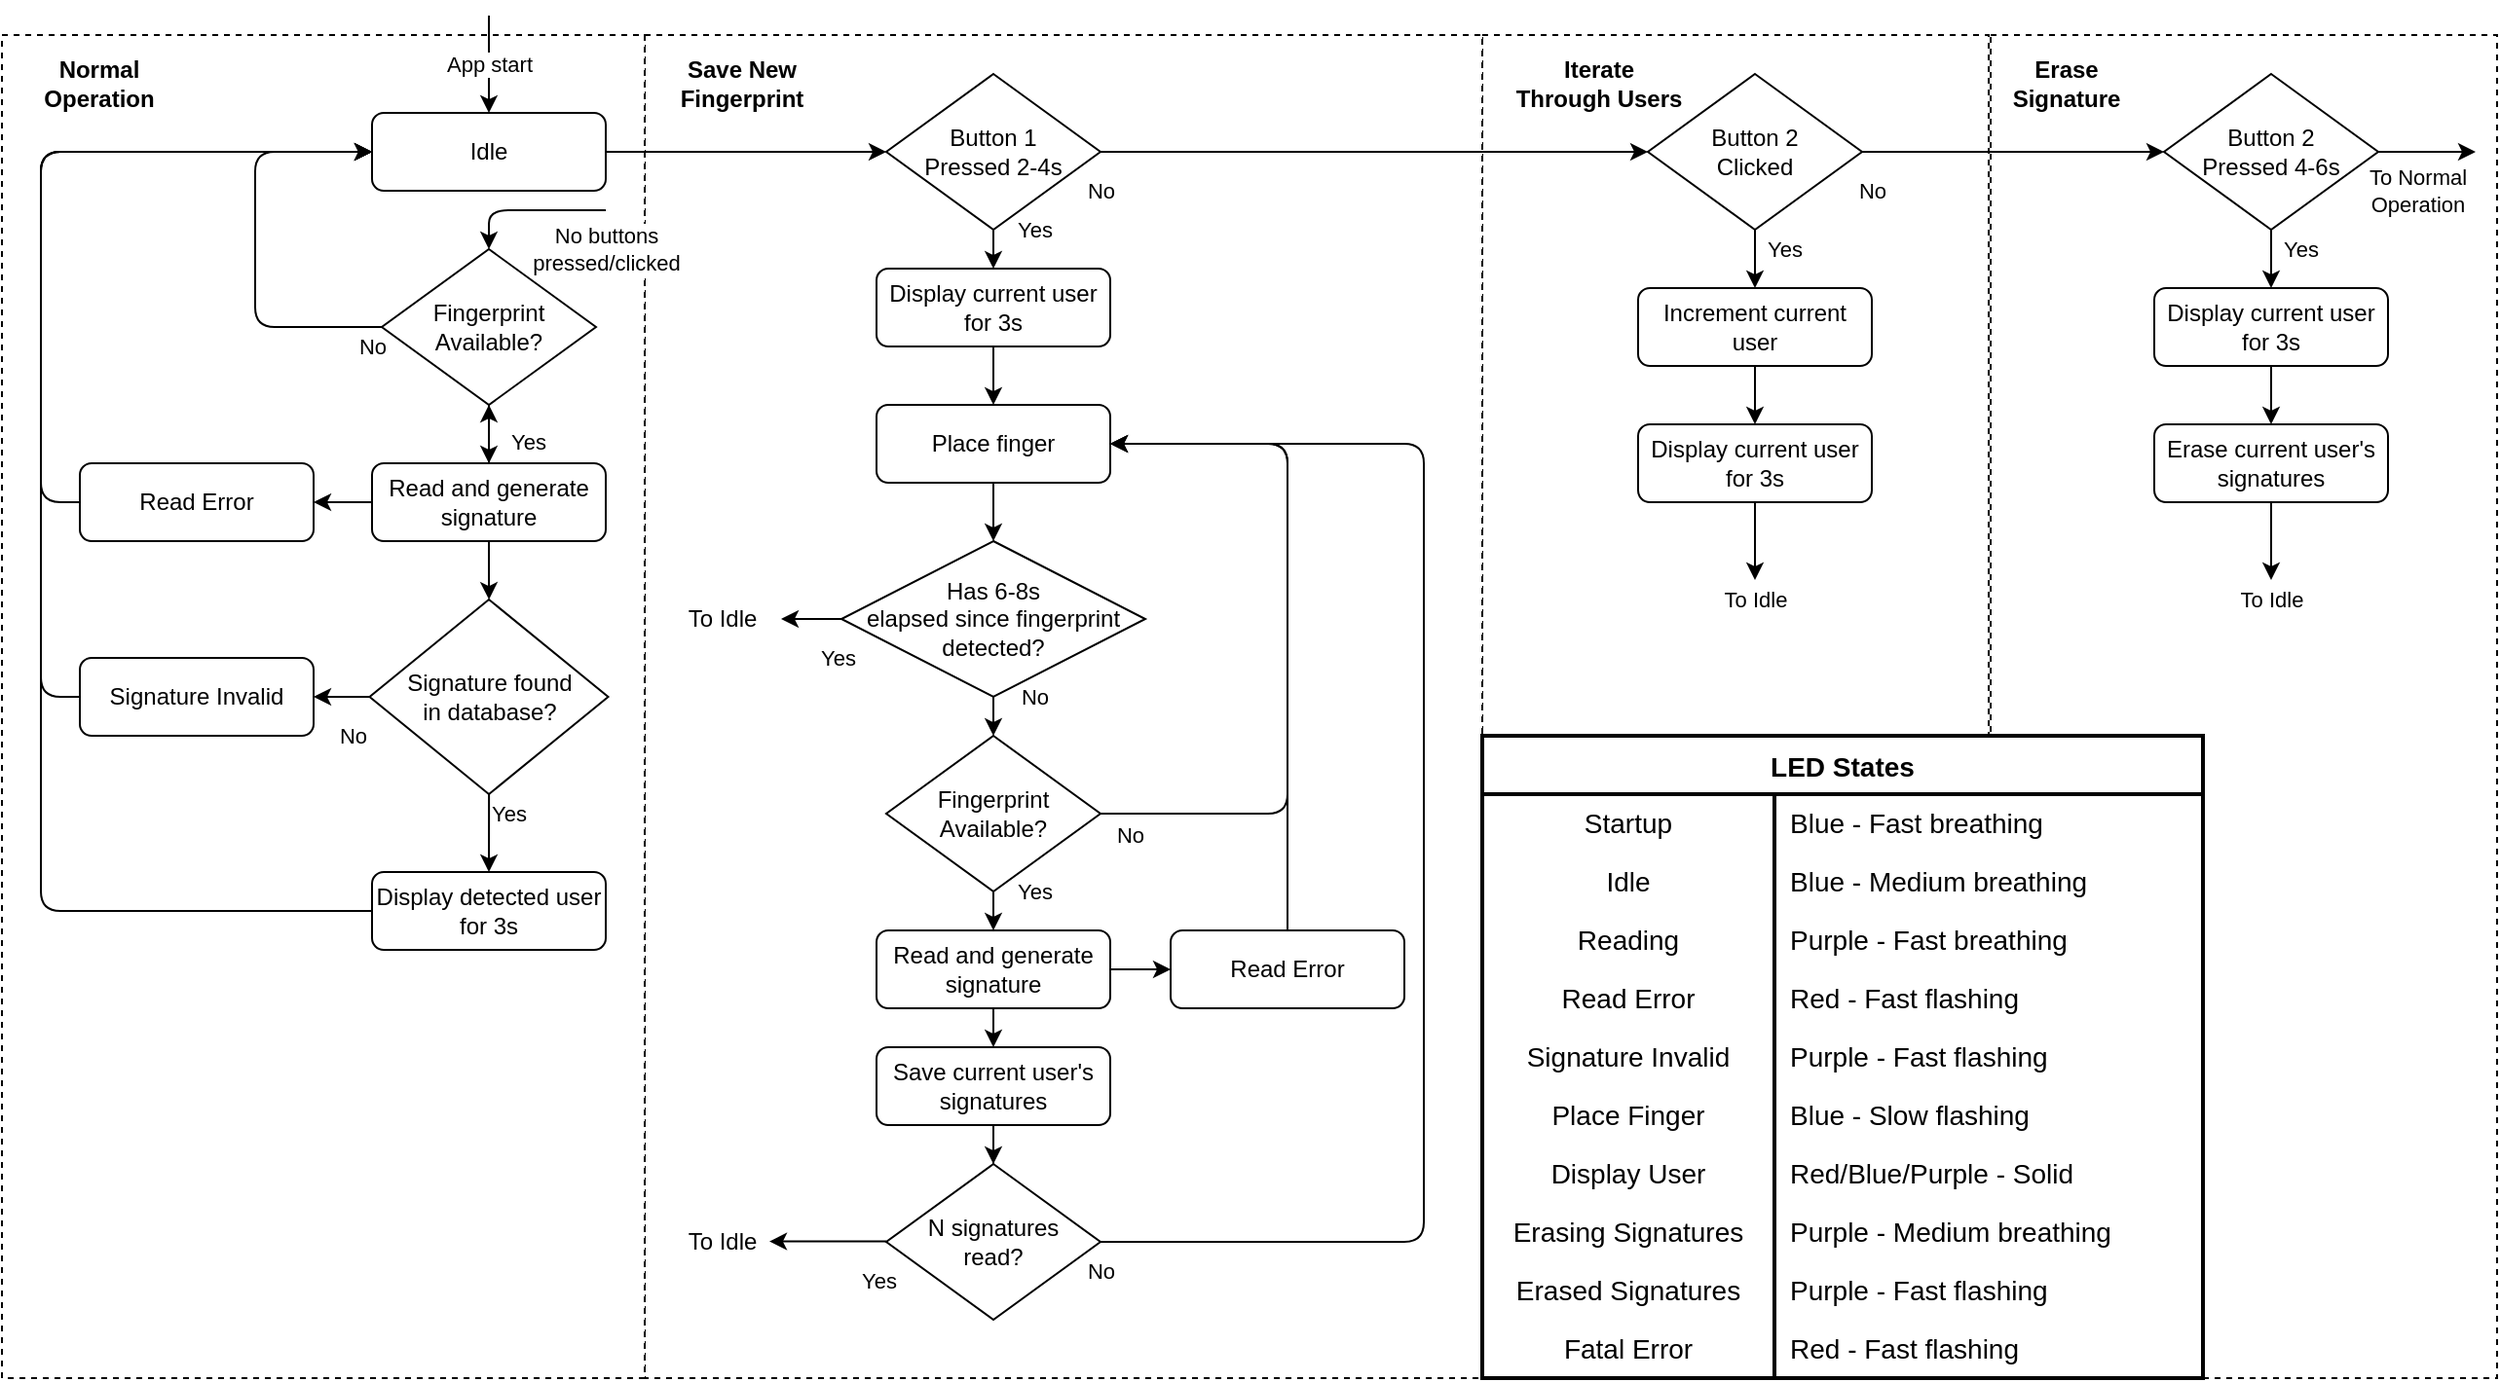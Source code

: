 <mxfile version="17.5.0" type="device"><diagram id="C5RBs43oDa-KdzZeNtuy" name="Page-1"><mxGraphModel dx="1422" dy="794" grid="1" gridSize="10" guides="1" tooltips="1" connect="1" arrows="1" fold="1" page="1" pageScale="1" pageWidth="827" pageHeight="1169" math="0" shadow="0"><root><mxCell id="WIyWlLk6GJQsqaUBKTNV-0"/><mxCell id="WIyWlLk6GJQsqaUBKTNV-1" parent="WIyWlLk6GJQsqaUBKTNV-0"/><mxCell id="jcFdlMOcmcBGsFmz-gvF-73" value="" style="rounded=0;whiteSpace=wrap;html=1;dashed=1;" parent="WIyWlLk6GJQsqaUBKTNV-1" vertex="1"><mxGeometry x="1161" y="100" width="260" height="690" as="geometry"/></mxCell><mxCell id="jcFdlMOcmcBGsFmz-gvF-67" value="" style="rounded=0;whiteSpace=wrap;html=1;dashed=1;" parent="WIyWlLk6GJQsqaUBKTNV-1" vertex="1"><mxGeometry x="900" y="100" width="260" height="690" as="geometry"/></mxCell><mxCell id="jcFdlMOcmcBGsFmz-gvF-59" value="" style="rounded=0;whiteSpace=wrap;html=1;dashed=1;" parent="WIyWlLk6GJQsqaUBKTNV-1" vertex="1"><mxGeometry x="470" y="100" width="430" height="690" as="geometry"/></mxCell><mxCell id="jcFdlMOcmcBGsFmz-gvF-29" value="" style="rounded=0;whiteSpace=wrap;html=1;dashed=1;" parent="WIyWlLk6GJQsqaUBKTNV-1" vertex="1"><mxGeometry x="140" y="100" width="330" height="690" as="geometry"/></mxCell><mxCell id="jcFdlMOcmcBGsFmz-gvF-32" value="" style="edgeStyle=orthogonalEdgeStyle;rounded=1;orthogonalLoop=1;jettySize=auto;html=1;startArrow=none;startFill=0;entryX=0;entryY=0.5;entryDx=0;entryDy=0;" parent="WIyWlLk6GJQsqaUBKTNV-1" source="WIyWlLk6GJQsqaUBKTNV-3" target="jcFdlMOcmcBGsFmz-gvF-9" edge="1"><mxGeometry relative="1" as="geometry"/></mxCell><mxCell id="WIyWlLk6GJQsqaUBKTNV-3" value="Idle" style="rounded=1;whiteSpace=wrap;html=1;fontSize=12;glass=0;strokeWidth=1;shadow=0;" parent="WIyWlLk6GJQsqaUBKTNV-1" vertex="1"><mxGeometry x="330" y="140" width="120" height="40" as="geometry"/></mxCell><mxCell id="jcFdlMOcmcBGsFmz-gvF-17" value="" style="edgeStyle=orthogonalEdgeStyle;rounded=1;orthogonalLoop=1;jettySize=auto;html=1;startArrow=none;startFill=0;" parent="WIyWlLk6GJQsqaUBKTNV-1" source="jcFdlMOcmcBGsFmz-gvF-0" target="jcFdlMOcmcBGsFmz-gvF-1" edge="1"><mxGeometry relative="1" as="geometry"/></mxCell><mxCell id="jcFdlMOcmcBGsFmz-gvF-18" value="" style="edgeStyle=orthogonalEdgeStyle;rounded=1;orthogonalLoop=1;jettySize=auto;html=1;startArrow=none;startFill=0;" parent="WIyWlLk6GJQsqaUBKTNV-1" source="jcFdlMOcmcBGsFmz-gvF-0" target="jcFdlMOcmcBGsFmz-gvF-13" edge="1"><mxGeometry relative="1" as="geometry"/></mxCell><mxCell id="jcFdlMOcmcBGsFmz-gvF-23" value="" style="edgeStyle=orthogonalEdgeStyle;rounded=1;orthogonalLoop=1;jettySize=auto;html=1;startArrow=none;startFill=0;" parent="WIyWlLk6GJQsqaUBKTNV-1" source="jcFdlMOcmcBGsFmz-gvF-0" target="jcFdlMOcmcBGsFmz-gvF-12" edge="1"><mxGeometry relative="1" as="geometry"/></mxCell><mxCell id="jcFdlMOcmcBGsFmz-gvF-0" value="Read and generate signature" style="rounded=1;whiteSpace=wrap;html=1;fontSize=12;glass=0;strokeWidth=1;shadow=0;" parent="WIyWlLk6GJQsqaUBKTNV-1" vertex="1"><mxGeometry x="330" y="320" width="120" height="40" as="geometry"/></mxCell><mxCell id="jcFdlMOcmcBGsFmz-gvF-1" value="Read Error" style="rounded=1;whiteSpace=wrap;html=1;fontSize=12;glass=0;strokeWidth=1;shadow=0;" parent="WIyWlLk6GJQsqaUBKTNV-1" vertex="1"><mxGeometry x="180" y="320" width="120" height="40" as="geometry"/></mxCell><mxCell id="jcFdlMOcmcBGsFmz-gvF-2" value="Display detected user for 3s" style="rounded=1;whiteSpace=wrap;html=1;fontSize=12;glass=0;strokeWidth=1;shadow=0;" parent="WIyWlLk6GJQsqaUBKTNV-1" vertex="1"><mxGeometry x="330" y="530" width="120" height="40" as="geometry"/></mxCell><mxCell id="jcFdlMOcmcBGsFmz-gvF-3" value="Signature Invalid" style="rounded=1;whiteSpace=wrap;html=1;fontSize=12;glass=0;strokeWidth=1;shadow=0;" parent="WIyWlLk6GJQsqaUBKTNV-1" vertex="1"><mxGeometry x="180" y="420" width="120" height="40" as="geometry"/></mxCell><mxCell id="jcFdlMOcmcBGsFmz-gvF-39" value="" style="edgeStyle=orthogonalEdgeStyle;rounded=1;orthogonalLoop=1;jettySize=auto;html=1;startArrow=none;startFill=0;entryX=0.5;entryY=0;entryDx=0;entryDy=0;" parent="WIyWlLk6GJQsqaUBKTNV-1" source="jcFdlMOcmcBGsFmz-gvF-4" target="jcFdlMOcmcBGsFmz-gvF-33" edge="1"><mxGeometry relative="1" as="geometry"/></mxCell><mxCell id="jcFdlMOcmcBGsFmz-gvF-4" value="Display current user for 3s" style="rounded=1;whiteSpace=wrap;html=1;fontSize=12;glass=0;strokeWidth=1;shadow=0;" parent="WIyWlLk6GJQsqaUBKTNV-1" vertex="1"><mxGeometry x="589" y="220" width="120" height="40" as="geometry"/></mxCell><mxCell id="PtK464Qvjm5lLkECDRXY-1" value="" style="edgeStyle=orthogonalEdgeStyle;rounded=0;orthogonalLoop=1;jettySize=auto;html=1;" parent="WIyWlLk6GJQsqaUBKTNV-1" source="jcFdlMOcmcBGsFmz-gvF-5" target="jcFdlMOcmcBGsFmz-gvF-45" edge="1"><mxGeometry relative="1" as="geometry"/></mxCell><mxCell id="jcFdlMOcmcBGsFmz-gvF-5" value="Save current user's signatures" style="rounded=1;whiteSpace=wrap;html=1;fontSize=12;glass=0;strokeWidth=1;shadow=0;" parent="WIyWlLk6GJQsqaUBKTNV-1" vertex="1"><mxGeometry x="589" y="620" width="120" height="40" as="geometry"/></mxCell><mxCell id="jcFdlMOcmcBGsFmz-gvF-8" value="App start" style="endArrow=classic;html=1;rounded=0;entryX=0.5;entryY=0;entryDx=0;entryDy=0;" parent="WIyWlLk6GJQsqaUBKTNV-1" target="WIyWlLk6GJQsqaUBKTNV-3" edge="1"><mxGeometry width="50" height="50" relative="1" as="geometry"><mxPoint x="390" y="90" as="sourcePoint"/><mxPoint x="560" y="290" as="targetPoint"/></mxGeometry></mxCell><mxCell id="jcFdlMOcmcBGsFmz-gvF-38" value="Yes" style="edgeStyle=orthogonalEdgeStyle;rounded=1;orthogonalLoop=1;jettySize=auto;html=1;startArrow=none;startFill=0;" parent="WIyWlLk6GJQsqaUBKTNV-1" source="jcFdlMOcmcBGsFmz-gvF-9" target="jcFdlMOcmcBGsFmz-gvF-4" edge="1"><mxGeometry x="0.333" y="21" relative="1" as="geometry"><mxPoint as="offset"/></mxGeometry></mxCell><mxCell id="jcFdlMOcmcBGsFmz-gvF-9" value="Button 1 &lt;br&gt;Pressed 2-4s" style="rhombus;whiteSpace=wrap;html=1;" parent="WIyWlLk6GJQsqaUBKTNV-1" vertex="1"><mxGeometry x="594" y="120" width="110" height="80" as="geometry"/></mxCell><mxCell id="jcFdlMOcmcBGsFmz-gvF-64" value="Yes" style="edgeStyle=orthogonalEdgeStyle;rounded=1;orthogonalLoop=1;jettySize=auto;html=1;startArrow=none;startFill=0;" parent="WIyWlLk6GJQsqaUBKTNV-1" source="jcFdlMOcmcBGsFmz-gvF-10" target="jcFdlMOcmcBGsFmz-gvF-63" edge="1"><mxGeometry x="0.2" y="15" relative="1" as="geometry"><mxPoint as="offset"/></mxGeometry></mxCell><mxCell id="jcFdlMOcmcBGsFmz-gvF-74" value="No" style="edgeStyle=orthogonalEdgeStyle;rounded=1;orthogonalLoop=1;jettySize=auto;html=1;startArrow=none;startFill=0;entryX=0;entryY=0.5;entryDx=0;entryDy=0;" parent="WIyWlLk6GJQsqaUBKTNV-1" source="jcFdlMOcmcBGsFmz-gvF-10" target="jcFdlMOcmcBGsFmz-gvF-11" edge="1"><mxGeometry x="-0.935" y="-20" relative="1" as="geometry"><mxPoint as="offset"/></mxGeometry></mxCell><mxCell id="jcFdlMOcmcBGsFmz-gvF-10" value="Button 2&lt;br&gt;Clicked" style="rhombus;whiteSpace=wrap;html=1;" parent="WIyWlLk6GJQsqaUBKTNV-1" vertex="1"><mxGeometry x="985" y="120" width="110" height="80" as="geometry"/></mxCell><mxCell id="jcFdlMOcmcBGsFmz-gvF-75" value="Yes" style="edgeStyle=orthogonalEdgeStyle;rounded=1;orthogonalLoop=1;jettySize=auto;html=1;startArrow=none;startFill=0;" parent="WIyWlLk6GJQsqaUBKTNV-1" source="jcFdlMOcmcBGsFmz-gvF-11" target="jcFdlMOcmcBGsFmz-gvF-69" edge="1"><mxGeometry x="0.2" y="15" relative="1" as="geometry"><mxPoint as="offset"/></mxGeometry></mxCell><mxCell id="jcFdlMOcmcBGsFmz-gvF-11" value="Button 2&lt;br&gt;Pressed 4-6s" style="rhombus;whiteSpace=wrap;html=1;" parent="WIyWlLk6GJQsqaUBKTNV-1" vertex="1"><mxGeometry x="1250" y="120" width="110" height="80" as="geometry"/></mxCell><mxCell id="jcFdlMOcmcBGsFmz-gvF-15" value="Yes" style="edgeStyle=orthogonalEdgeStyle;rounded=0;orthogonalLoop=1;jettySize=auto;html=1;" parent="WIyWlLk6GJQsqaUBKTNV-1" source="jcFdlMOcmcBGsFmz-gvF-12" edge="1"><mxGeometry x="0.2" y="20" relative="1" as="geometry"><mxPoint x="390" y="320" as="targetPoint"/><mxPoint as="offset"/></mxGeometry></mxCell><mxCell id="jcFdlMOcmcBGsFmz-gvF-12" value="Fingerprint&lt;br&gt;Available?" style="rhombus;whiteSpace=wrap;html=1;" parent="WIyWlLk6GJQsqaUBKTNV-1" vertex="1"><mxGeometry x="335" y="210" width="110" height="80" as="geometry"/></mxCell><mxCell id="jcFdlMOcmcBGsFmz-gvF-19" value="No" style="edgeStyle=orthogonalEdgeStyle;rounded=1;orthogonalLoop=1;jettySize=auto;html=1;startArrow=none;startFill=0;" parent="WIyWlLk6GJQsqaUBKTNV-1" source="jcFdlMOcmcBGsFmz-gvF-13" target="jcFdlMOcmcBGsFmz-gvF-3" edge="1"><mxGeometry x="0.218" y="20" relative="1" as="geometry"><mxPoint as="offset"/></mxGeometry></mxCell><mxCell id="jcFdlMOcmcBGsFmz-gvF-20" value="Yes" style="edgeStyle=orthogonalEdgeStyle;rounded=1;orthogonalLoop=1;jettySize=auto;html=1;startArrow=none;startFill=0;" parent="WIyWlLk6GJQsqaUBKTNV-1" source="jcFdlMOcmcBGsFmz-gvF-13" target="jcFdlMOcmcBGsFmz-gvF-2" edge="1"><mxGeometry x="-0.499" y="10" relative="1" as="geometry"><mxPoint as="offset"/></mxGeometry></mxCell><mxCell id="jcFdlMOcmcBGsFmz-gvF-13" value="Signature found &lt;br&gt;in database?" style="rhombus;whiteSpace=wrap;html=1;" parent="WIyWlLk6GJQsqaUBKTNV-1" vertex="1"><mxGeometry x="328.75" y="390" width="122.5" height="100" as="geometry"/></mxCell><mxCell id="jcFdlMOcmcBGsFmz-gvF-16" value="No" style="endArrow=classic;startArrow=none;html=1;rounded=1;exitX=0;exitY=0.5;exitDx=0;exitDy=0;entryX=0;entryY=0.5;entryDx=0;entryDy=0;startFill=0;" parent="WIyWlLk6GJQsqaUBKTNV-1" source="jcFdlMOcmcBGsFmz-gvF-12" target="WIyWlLk6GJQsqaUBKTNV-3" edge="1"><mxGeometry x="-0.954" y="10" width="50" height="50" relative="1" as="geometry"><mxPoint x="240" y="230" as="sourcePoint"/><mxPoint x="290" y="180" as="targetPoint"/><Array as="points"><mxPoint x="270" y="250"/><mxPoint x="270" y="160"/></Array><mxPoint as="offset"/></mxGeometry></mxCell><mxCell id="jcFdlMOcmcBGsFmz-gvF-21" value="" style="endArrow=classic;html=1;rounded=1;exitX=0;exitY=0.5;exitDx=0;exitDy=0;entryX=0;entryY=0.5;entryDx=0;entryDy=0;" parent="WIyWlLk6GJQsqaUBKTNV-1" source="jcFdlMOcmcBGsFmz-gvF-3" target="WIyWlLk6GJQsqaUBKTNV-3" edge="1"><mxGeometry width="50" height="50" relative="1" as="geometry"><mxPoint x="410" y="420" as="sourcePoint"/><mxPoint x="460" y="370" as="targetPoint"/><Array as="points"><mxPoint x="160" y="440"/><mxPoint x="160" y="160"/></Array></mxGeometry></mxCell><mxCell id="jcFdlMOcmcBGsFmz-gvF-22" value="" style="endArrow=classic;html=1;rounded=1;exitX=0;exitY=0.5;exitDx=0;exitDy=0;" parent="WIyWlLk6GJQsqaUBKTNV-1" source="jcFdlMOcmcBGsFmz-gvF-1" edge="1"><mxGeometry width="50" height="50" relative="1" as="geometry"><mxPoint x="410" y="420" as="sourcePoint"/><mxPoint x="330" y="160" as="targetPoint"/><Array as="points"><mxPoint x="160" y="340"/><mxPoint x="160" y="160"/></Array></mxGeometry></mxCell><mxCell id="jcFdlMOcmcBGsFmz-gvF-24" value="" style="endArrow=classic;html=1;rounded=1;exitX=0;exitY=0.5;exitDx=0;exitDy=0;entryX=0;entryY=0.5;entryDx=0;entryDy=0;" parent="WIyWlLk6GJQsqaUBKTNV-1" source="jcFdlMOcmcBGsFmz-gvF-2" target="WIyWlLk6GJQsqaUBKTNV-3" edge="1"><mxGeometry width="50" height="50" relative="1" as="geometry"><mxPoint x="360" y="360" as="sourcePoint"/><mxPoint x="300" y="190" as="targetPoint"/><Array as="points"><mxPoint x="160" y="550"/><mxPoint x="160" y="160"/></Array></mxGeometry></mxCell><mxCell id="jcFdlMOcmcBGsFmz-gvF-30" value="&lt;b&gt;Normal &lt;br&gt;Operation&lt;/b&gt;" style="text;html=1;strokeColor=none;fillColor=none;align=center;verticalAlign=middle;whiteSpace=wrap;rounded=0;dashed=1;" parent="WIyWlLk6GJQsqaUBKTNV-1" vertex="1"><mxGeometry x="140" y="110" width="100" height="30" as="geometry"/></mxCell><mxCell id="jcFdlMOcmcBGsFmz-gvF-31" value="&lt;b&gt;Save New Fingerprint&lt;/b&gt;" style="text;html=1;strokeColor=none;fillColor=none;align=center;verticalAlign=middle;whiteSpace=wrap;rounded=0;dashed=1;" parent="WIyWlLk6GJQsqaUBKTNV-1" vertex="1"><mxGeometry x="470" y="110" width="100" height="30" as="geometry"/></mxCell><mxCell id="jcFdlMOcmcBGsFmz-gvF-40" value="" style="edgeStyle=orthogonalEdgeStyle;rounded=1;orthogonalLoop=1;jettySize=auto;html=1;startArrow=none;startFill=0;" parent="WIyWlLk6GJQsqaUBKTNV-1" source="jcFdlMOcmcBGsFmz-gvF-33" target="jcFdlMOcmcBGsFmz-gvF-37" edge="1"><mxGeometry relative="1" as="geometry"/></mxCell><mxCell id="jcFdlMOcmcBGsFmz-gvF-33" value="Place finger" style="rounded=1;whiteSpace=wrap;html=1;fontSize=12;glass=0;strokeWidth=1;shadow=0;" parent="WIyWlLk6GJQsqaUBKTNV-1" vertex="1"><mxGeometry x="589" y="290" width="120" height="40" as="geometry"/></mxCell><mxCell id="jcFdlMOcmcBGsFmz-gvF-42" value="Yes" style="edgeStyle=orthogonalEdgeStyle;rounded=1;orthogonalLoop=1;jettySize=auto;html=1;startArrow=none;startFill=0;" parent="WIyWlLk6GJQsqaUBKTNV-1" source="jcFdlMOcmcBGsFmz-gvF-34" target="jcFdlMOcmcBGsFmz-gvF-35" edge="1"><mxGeometry x="0.334" y="21" relative="1" as="geometry"><mxPoint as="offset"/></mxGeometry></mxCell><mxCell id="jcFdlMOcmcBGsFmz-gvF-34" value="Fingerprint&lt;br&gt;Available?" style="rhombus;whiteSpace=wrap;html=1;" parent="WIyWlLk6GJQsqaUBKTNV-1" vertex="1"><mxGeometry x="594" y="460" width="110" height="80" as="geometry"/></mxCell><mxCell id="jcFdlMOcmcBGsFmz-gvF-48" value="" style="edgeStyle=orthogonalEdgeStyle;rounded=1;orthogonalLoop=1;jettySize=auto;html=1;startArrow=none;startFill=0;" parent="WIyWlLk6GJQsqaUBKTNV-1" source="jcFdlMOcmcBGsFmz-gvF-35" target="jcFdlMOcmcBGsFmz-gvF-36" edge="1"><mxGeometry relative="1" as="geometry"/></mxCell><mxCell id="PtK464Qvjm5lLkECDRXY-0" value="" style="edgeStyle=orthogonalEdgeStyle;rounded=0;orthogonalLoop=1;jettySize=auto;html=1;" parent="WIyWlLk6GJQsqaUBKTNV-1" source="jcFdlMOcmcBGsFmz-gvF-35" edge="1"><mxGeometry relative="1" as="geometry"><mxPoint x="649" y="620" as="targetPoint"/></mxGeometry></mxCell><mxCell id="jcFdlMOcmcBGsFmz-gvF-35" value="Read and generate signature" style="rounded=1;whiteSpace=wrap;html=1;fontSize=12;glass=0;strokeWidth=1;shadow=0;" parent="WIyWlLk6GJQsqaUBKTNV-1" vertex="1"><mxGeometry x="589" y="560" width="120" height="40" as="geometry"/></mxCell><mxCell id="jcFdlMOcmcBGsFmz-gvF-36" value="Read Error" style="rounded=1;whiteSpace=wrap;html=1;fontSize=12;glass=0;strokeWidth=1;shadow=0;" parent="WIyWlLk6GJQsqaUBKTNV-1" vertex="1"><mxGeometry x="740" y="560" width="120" height="40" as="geometry"/></mxCell><mxCell id="jcFdlMOcmcBGsFmz-gvF-41" value="No" style="edgeStyle=orthogonalEdgeStyle;rounded=1;orthogonalLoop=1;jettySize=auto;html=1;startArrow=none;startFill=0;" parent="WIyWlLk6GJQsqaUBKTNV-1" source="jcFdlMOcmcBGsFmz-gvF-37" target="jcFdlMOcmcBGsFmz-gvF-34" edge="1"><mxGeometry x="0.333" y="21" relative="1" as="geometry"><mxPoint as="offset"/></mxGeometry></mxCell><mxCell id="jcFdlMOcmcBGsFmz-gvF-37" value="Has 6-8s&lt;br&gt;elapsed since fingerprint detected?" style="rhombus;whiteSpace=wrap;html=1;" parent="WIyWlLk6GJQsqaUBKTNV-1" vertex="1"><mxGeometry x="571" y="360" width="156" height="80" as="geometry"/></mxCell><mxCell id="jcFdlMOcmcBGsFmz-gvF-45" value="N signatures&lt;br&gt;read?" style="rhombus;whiteSpace=wrap;html=1;" parent="WIyWlLk6GJQsqaUBKTNV-1" vertex="1"><mxGeometry x="594" y="680" width="110" height="80" as="geometry"/></mxCell><mxCell id="jcFdlMOcmcBGsFmz-gvF-49" value="Yes" style="endArrow=classic;html=1;rounded=1;exitX=0;exitY=0.5;exitDx=0;exitDy=0;" parent="WIyWlLk6GJQsqaUBKTNV-1" source="jcFdlMOcmcBGsFmz-gvF-37" edge="1"><mxGeometry x="-0.852" y="20" width="50" height="50" relative="1" as="geometry"><mxPoint x="530" y="390" as="sourcePoint"/><mxPoint x="540" y="400" as="targetPoint"/><mxPoint as="offset"/></mxGeometry></mxCell><mxCell id="jcFdlMOcmcBGsFmz-gvF-50" value="To Idle" style="text;html=1;strokeColor=none;fillColor=none;align=center;verticalAlign=middle;whiteSpace=wrap;rounded=0;dashed=1;" parent="WIyWlLk6GJQsqaUBKTNV-1" vertex="1"><mxGeometry x="480" y="385" width="60" height="30" as="geometry"/></mxCell><mxCell id="jcFdlMOcmcBGsFmz-gvF-51" value="" style="endArrow=classic;html=1;rounded=1;exitX=1;exitY=0.5;exitDx=0;exitDy=0;entryX=1;entryY=0.5;entryDx=0;entryDy=0;" parent="WIyWlLk6GJQsqaUBKTNV-1" source="jcFdlMOcmcBGsFmz-gvF-34" target="jcFdlMOcmcBGsFmz-gvF-33" edge="1"><mxGeometry width="50" height="50" relative="1" as="geometry"><mxPoint x="630" y="540" as="sourcePoint"/><mxPoint x="680" y="490" as="targetPoint"/><Array as="points"><mxPoint x="800" y="500"/><mxPoint x="800" y="310"/></Array></mxGeometry></mxCell><mxCell id="jcFdlMOcmcBGsFmz-gvF-52" value="No" style="edgeLabel;html=1;align=center;verticalAlign=middle;resizable=0;points=[];" parent="jcFdlMOcmcBGsFmz-gvF-51" vertex="1" connectable="0"><mxGeometry x="-0.071" y="2" relative="1" as="geometry"><mxPoint x="-79" y="90" as="offset"/></mxGeometry></mxCell><mxCell id="jcFdlMOcmcBGsFmz-gvF-54" value="" style="endArrow=classic;html=1;rounded=1;exitX=0.5;exitY=0;exitDx=0;exitDy=0;entryX=1;entryY=0.5;entryDx=0;entryDy=0;" parent="WIyWlLk6GJQsqaUBKTNV-1" source="jcFdlMOcmcBGsFmz-gvF-36" target="jcFdlMOcmcBGsFmz-gvF-33" edge="1"><mxGeometry width="50" height="50" relative="1" as="geometry"><mxPoint x="630" y="480" as="sourcePoint"/><mxPoint x="680" y="430" as="targetPoint"/><Array as="points"><mxPoint x="800" y="310"/></Array></mxGeometry></mxCell><mxCell id="jcFdlMOcmcBGsFmz-gvF-55" value="No" style="endArrow=classic;html=1;rounded=1;exitX=1;exitY=0.5;exitDx=0;exitDy=0;entryX=1;entryY=0.5;entryDx=0;entryDy=0;" parent="WIyWlLk6GJQsqaUBKTNV-1" source="jcFdlMOcmcBGsFmz-gvF-45" target="jcFdlMOcmcBGsFmz-gvF-33" edge="1"><mxGeometry x="-1" y="-15" width="50" height="50" relative="1" as="geometry"><mxPoint x="570" y="540" as="sourcePoint"/><mxPoint x="620" y="490" as="targetPoint"/><Array as="points"><mxPoint x="870" y="720"/><mxPoint x="870" y="310"/></Array><mxPoint as="offset"/></mxGeometry></mxCell><mxCell id="jcFdlMOcmcBGsFmz-gvF-57" value="Yes" style="endArrow=classic;html=1;rounded=1;" parent="WIyWlLk6GJQsqaUBKTNV-1" edge="1"><mxGeometry x="-0.867" y="20" width="50" height="50" relative="1" as="geometry"><mxPoint x="594" y="719.8" as="sourcePoint"/><mxPoint x="534" y="719.8" as="targetPoint"/><Array as="points"><mxPoint x="574" y="719.8"/></Array><mxPoint as="offset"/></mxGeometry></mxCell><mxCell id="jcFdlMOcmcBGsFmz-gvF-58" value="To Idle" style="text;html=1;strokeColor=none;fillColor=none;align=center;verticalAlign=middle;whiteSpace=wrap;rounded=0;dashed=1;" parent="WIyWlLk6GJQsqaUBKTNV-1" vertex="1"><mxGeometry x="480" y="705" width="60" height="30" as="geometry"/></mxCell><mxCell id="jcFdlMOcmcBGsFmz-gvF-60" value="&lt;b&gt;Iterate &lt;br&gt;Through Users&lt;br&gt;&lt;/b&gt;" style="text;html=1;strokeColor=none;fillColor=none;align=center;verticalAlign=middle;whiteSpace=wrap;rounded=0;dashed=1;" parent="WIyWlLk6GJQsqaUBKTNV-1" vertex="1"><mxGeometry x="900" y="100" width="120" height="50" as="geometry"/></mxCell><mxCell id="jcFdlMOcmcBGsFmz-gvF-61" value="Display current user for 3s" style="rounded=1;whiteSpace=wrap;html=1;fontSize=12;glass=0;strokeWidth=1;shadow=0;" parent="WIyWlLk6GJQsqaUBKTNV-1" vertex="1"><mxGeometry x="980" y="300" width="120" height="40" as="geometry"/></mxCell><mxCell id="jcFdlMOcmcBGsFmz-gvF-62" value="To Idle" style="endArrow=classic;html=1;rounded=1;exitX=0.5;exitY=1;exitDx=0;exitDy=0;" parent="WIyWlLk6GJQsqaUBKTNV-1" source="jcFdlMOcmcBGsFmz-gvF-61" edge="1"><mxGeometry x="1" y="10" width="50" height="50" relative="1" as="geometry"><mxPoint x="835" y="340" as="sourcePoint"/><mxPoint x="1040" y="380" as="targetPoint"/><mxPoint x="-10" y="10" as="offset"/></mxGeometry></mxCell><mxCell id="jcFdlMOcmcBGsFmz-gvF-65" value="" style="edgeStyle=orthogonalEdgeStyle;rounded=1;orthogonalLoop=1;jettySize=auto;html=1;startArrow=none;startFill=0;" parent="WIyWlLk6GJQsqaUBKTNV-1" source="jcFdlMOcmcBGsFmz-gvF-63" target="jcFdlMOcmcBGsFmz-gvF-61" edge="1"><mxGeometry relative="1" as="geometry"/></mxCell><mxCell id="jcFdlMOcmcBGsFmz-gvF-63" value="Increment current user" style="rounded=1;whiteSpace=wrap;html=1;fontSize=12;glass=0;strokeWidth=1;shadow=0;" parent="WIyWlLk6GJQsqaUBKTNV-1" vertex="1"><mxGeometry x="980" y="230" width="120" height="40" as="geometry"/></mxCell><mxCell id="jcFdlMOcmcBGsFmz-gvF-66" value="No" style="endArrow=classic;html=1;rounded=1;exitX=1;exitY=0.5;exitDx=0;exitDy=0;entryX=0;entryY=0.5;entryDx=0;entryDy=0;" parent="WIyWlLk6GJQsqaUBKTNV-1" source="jcFdlMOcmcBGsFmz-gvF-9" target="jcFdlMOcmcBGsFmz-gvF-10" edge="1"><mxGeometry x="-1" y="-20" width="50" height="50" relative="1" as="geometry"><mxPoint x="870" y="270" as="sourcePoint"/><mxPoint x="920" y="220" as="targetPoint"/><mxPoint as="offset"/></mxGeometry></mxCell><mxCell id="jcFdlMOcmcBGsFmz-gvF-68" value="&lt;b&gt;Erase&lt;br&gt;Signature&lt;br&gt;&lt;/b&gt;" style="text;html=1;strokeColor=none;fillColor=none;align=center;verticalAlign=middle;whiteSpace=wrap;rounded=0;dashed=1;" parent="WIyWlLk6GJQsqaUBKTNV-1" vertex="1"><mxGeometry x="1160" y="100" width="80" height="50" as="geometry"/></mxCell><mxCell id="jcFdlMOcmcBGsFmz-gvF-76" value="" style="edgeStyle=orthogonalEdgeStyle;rounded=1;orthogonalLoop=1;jettySize=auto;html=1;startArrow=none;startFill=0;" parent="WIyWlLk6GJQsqaUBKTNV-1" source="jcFdlMOcmcBGsFmz-gvF-69" target="jcFdlMOcmcBGsFmz-gvF-72" edge="1"><mxGeometry relative="1" as="geometry"/></mxCell><mxCell id="jcFdlMOcmcBGsFmz-gvF-69" value="Display current user for 3s" style="rounded=1;whiteSpace=wrap;html=1;fontSize=12;glass=0;strokeWidth=1;shadow=0;" parent="WIyWlLk6GJQsqaUBKTNV-1" vertex="1"><mxGeometry x="1245" y="230" width="120" height="40" as="geometry"/></mxCell><mxCell id="jcFdlMOcmcBGsFmz-gvF-70" value="" style="endArrow=classic;html=1;rounded=1;entryX=0.5;entryY=0;entryDx=0;entryDy=0;" parent="WIyWlLk6GJQsqaUBKTNV-1" target="jcFdlMOcmcBGsFmz-gvF-12" edge="1"><mxGeometry width="50" height="50" relative="1" as="geometry"><mxPoint x="450" y="190" as="sourcePoint"/><mxPoint x="535" y="180" as="targetPoint"/><Array as="points"><mxPoint x="390" y="190"/></Array></mxGeometry></mxCell><mxCell id="jcFdlMOcmcBGsFmz-gvF-71" value="No buttons &lt;br&gt;pressed/clicked" style="edgeLabel;html=1;align=center;verticalAlign=middle;resizable=0;points=[];" parent="jcFdlMOcmcBGsFmz-gvF-70" vertex="1" connectable="0"><mxGeometry x="-0.48" y="2" relative="1" as="geometry"><mxPoint x="21" y="18" as="offset"/></mxGeometry></mxCell><mxCell id="jcFdlMOcmcBGsFmz-gvF-72" value="Erase current user's signatures" style="rounded=1;whiteSpace=wrap;html=1;fontSize=12;glass=0;strokeWidth=1;shadow=0;" parent="WIyWlLk6GJQsqaUBKTNV-1" vertex="1"><mxGeometry x="1245" y="300" width="120" height="40" as="geometry"/></mxCell><mxCell id="jcFdlMOcmcBGsFmz-gvF-77" value="To Idle" style="endArrow=classic;html=1;rounded=1;exitX=0.5;exitY=1;exitDx=0;exitDy=0;" parent="WIyWlLk6GJQsqaUBKTNV-1" source="jcFdlMOcmcBGsFmz-gvF-72" edge="1"><mxGeometry x="1" y="10" width="50" height="50" relative="1" as="geometry"><mxPoint x="1304.71" y="350" as="sourcePoint"/><mxPoint x="1305" y="380" as="targetPoint"/><mxPoint x="-10" y="10" as="offset"/></mxGeometry></mxCell><mxCell id="jcFdlMOcmcBGsFmz-gvF-78" value="To Normal &lt;br&gt;Operation" style="endArrow=classic;html=1;rounded=1;exitX=1;exitY=0.5;exitDx=0;exitDy=0;" parent="WIyWlLk6GJQsqaUBKTNV-1" source="jcFdlMOcmcBGsFmz-gvF-11" edge="1"><mxGeometry x="-0.2" y="-20" width="50" height="50" relative="1" as="geometry"><mxPoint x="1090" y="390" as="sourcePoint"/><mxPoint x="1410" y="160" as="targetPoint"/><mxPoint as="offset"/></mxGeometry></mxCell><mxCell id="Swv9aWACyi50BQ3MTbum-44" value="" style="rounded=0;whiteSpace=wrap;html=1;shadow=0;fontSize=14;strokeWidth=2;fillColor=default;gradientColor=none;strokeColor=none;" vertex="1" parent="WIyWlLk6GJQsqaUBKTNV-1"><mxGeometry x="900" y="460" width="370" height="330" as="geometry"/></mxCell><mxCell id="Swv9aWACyi50BQ3MTbum-13" value="LED States" style="shape=table;startSize=30;container=1;collapsible=0;childLayout=tableLayout;fixedRows=1;rowLines=0;fontStyle=1;shadow=0;fontSize=14;strokeWidth=2;fillColor=default;gradientColor=none;" vertex="1" parent="WIyWlLk6GJQsqaUBKTNV-1"><mxGeometry x="900" y="460" width="370" height="330" as="geometry"/></mxCell><mxCell id="Swv9aWACyi50BQ3MTbum-14" value="" style="shape=tableRow;horizontal=0;startSize=0;swimlaneHead=0;swimlaneBody=0;top=0;left=0;bottom=0;right=0;collapsible=0;dropTarget=0;fillColor=none;points=[[0,0.5],[1,0.5]];portConstraint=eastwest;shadow=0;fontSize=14;strokeWidth=2;" vertex="1" parent="Swv9aWACyi50BQ3MTbum-13"><mxGeometry y="30" width="370" height="30" as="geometry"/></mxCell><mxCell id="Swv9aWACyi50BQ3MTbum-15" value="Startup" style="shape=partialRectangle;html=1;whiteSpace=wrap;connectable=0;fillColor=none;top=0;left=0;bottom=0;right=0;overflow=hidden;pointerEvents=1;shadow=0;fontSize=14;strokeWidth=2;" vertex="1" parent="Swv9aWACyi50BQ3MTbum-14"><mxGeometry width="150" height="30" as="geometry"><mxRectangle width="150" height="30" as="alternateBounds"/></mxGeometry></mxCell><mxCell id="Swv9aWACyi50BQ3MTbum-16" value="Blue - Fast breathing" style="shape=partialRectangle;html=1;whiteSpace=wrap;connectable=0;fillColor=none;top=0;left=0;bottom=0;right=0;align=left;spacingLeft=6;overflow=hidden;shadow=0;fontSize=14;strokeWidth=2;" vertex="1" parent="Swv9aWACyi50BQ3MTbum-14"><mxGeometry x="150" width="220" height="30" as="geometry"><mxRectangle width="220" height="30" as="alternateBounds"/></mxGeometry></mxCell><mxCell id="Swv9aWACyi50BQ3MTbum-17" value="" style="shape=tableRow;horizontal=0;startSize=0;swimlaneHead=0;swimlaneBody=0;top=0;left=0;bottom=0;right=0;collapsible=0;dropTarget=0;fillColor=none;points=[[0,0.5],[1,0.5]];portConstraint=eastwest;shadow=0;fontSize=14;strokeWidth=2;" vertex="1" parent="Swv9aWACyi50BQ3MTbum-13"><mxGeometry y="60" width="370" height="30" as="geometry"/></mxCell><mxCell id="Swv9aWACyi50BQ3MTbum-18" value="Idle" style="shape=partialRectangle;html=1;whiteSpace=wrap;connectable=0;fillColor=none;top=0;left=0;bottom=0;right=0;overflow=hidden;shadow=0;fontSize=14;strokeWidth=2;" vertex="1" parent="Swv9aWACyi50BQ3MTbum-17"><mxGeometry width="150" height="30" as="geometry"><mxRectangle width="150" height="30" as="alternateBounds"/></mxGeometry></mxCell><mxCell id="Swv9aWACyi50BQ3MTbum-19" value="Blue - Medium breathing" style="shape=partialRectangle;html=1;whiteSpace=wrap;connectable=0;fillColor=none;top=0;left=0;bottom=0;right=0;align=left;spacingLeft=6;overflow=hidden;shadow=0;fontSize=14;strokeWidth=2;" vertex="1" parent="Swv9aWACyi50BQ3MTbum-17"><mxGeometry x="150" width="220" height="30" as="geometry"><mxRectangle width="220" height="30" as="alternateBounds"/></mxGeometry></mxCell><mxCell id="Swv9aWACyi50BQ3MTbum-20" value="" style="shape=tableRow;horizontal=0;startSize=0;swimlaneHead=0;swimlaneBody=0;top=0;left=0;bottom=0;right=0;collapsible=0;dropTarget=0;fillColor=none;points=[[0,0.5],[1,0.5]];portConstraint=eastwest;shadow=0;fontSize=14;strokeWidth=2;" vertex="1" parent="Swv9aWACyi50BQ3MTbum-13"><mxGeometry y="90" width="370" height="30" as="geometry"/></mxCell><mxCell id="Swv9aWACyi50BQ3MTbum-21" value="Reading" style="shape=partialRectangle;html=1;whiteSpace=wrap;connectable=0;fillColor=none;top=0;left=0;bottom=0;right=0;overflow=hidden;shadow=0;fontSize=14;strokeWidth=2;" vertex="1" parent="Swv9aWACyi50BQ3MTbum-20"><mxGeometry width="150" height="30" as="geometry"><mxRectangle width="150" height="30" as="alternateBounds"/></mxGeometry></mxCell><mxCell id="Swv9aWACyi50BQ3MTbum-22" value="Purple - Fast breathing" style="shape=partialRectangle;html=1;whiteSpace=wrap;connectable=0;fillColor=none;top=0;left=0;bottom=0;right=0;align=left;spacingLeft=6;overflow=hidden;shadow=0;fontSize=14;strokeWidth=2;" vertex="1" parent="Swv9aWACyi50BQ3MTbum-20"><mxGeometry x="150" width="220" height="30" as="geometry"><mxRectangle width="220" height="30" as="alternateBounds"/></mxGeometry></mxCell><mxCell id="Swv9aWACyi50BQ3MTbum-23" style="shape=tableRow;horizontal=0;startSize=0;swimlaneHead=0;swimlaneBody=0;top=0;left=0;bottom=0;right=0;collapsible=0;dropTarget=0;fillColor=none;points=[[0,0.5],[1,0.5]];portConstraint=eastwest;shadow=0;fontSize=14;strokeWidth=2;" vertex="1" parent="Swv9aWACyi50BQ3MTbum-13"><mxGeometry y="120" width="370" height="30" as="geometry"/></mxCell><mxCell id="Swv9aWACyi50BQ3MTbum-24" value="Read Error" style="shape=partialRectangle;html=1;whiteSpace=wrap;connectable=0;fillColor=none;top=0;left=0;bottom=0;right=0;overflow=hidden;shadow=0;fontSize=14;strokeWidth=2;" vertex="1" parent="Swv9aWACyi50BQ3MTbum-23"><mxGeometry width="150" height="30" as="geometry"><mxRectangle width="150" height="30" as="alternateBounds"/></mxGeometry></mxCell><mxCell id="Swv9aWACyi50BQ3MTbum-25" value="Red - Fast flashing" style="shape=partialRectangle;html=1;whiteSpace=wrap;connectable=0;fillColor=none;top=0;left=0;bottom=0;right=0;align=left;spacingLeft=6;overflow=hidden;shadow=0;fontSize=14;strokeWidth=2;" vertex="1" parent="Swv9aWACyi50BQ3MTbum-23"><mxGeometry x="150" width="220" height="30" as="geometry"><mxRectangle width="220" height="30" as="alternateBounds"/></mxGeometry></mxCell><mxCell id="Swv9aWACyi50BQ3MTbum-26" style="shape=tableRow;horizontal=0;startSize=0;swimlaneHead=0;swimlaneBody=0;top=0;left=0;bottom=0;right=0;collapsible=0;dropTarget=0;fillColor=none;points=[[0,0.5],[1,0.5]];portConstraint=eastwest;shadow=0;fontSize=14;strokeWidth=2;" vertex="1" parent="Swv9aWACyi50BQ3MTbum-13"><mxGeometry y="150" width="370" height="30" as="geometry"/></mxCell><mxCell id="Swv9aWACyi50BQ3MTbum-27" value="Signature Invalid" style="shape=partialRectangle;html=1;whiteSpace=wrap;connectable=0;fillColor=none;top=0;left=0;bottom=0;right=0;overflow=hidden;shadow=0;fontSize=14;strokeWidth=2;" vertex="1" parent="Swv9aWACyi50BQ3MTbum-26"><mxGeometry width="150" height="30" as="geometry"><mxRectangle width="150" height="30" as="alternateBounds"/></mxGeometry></mxCell><mxCell id="Swv9aWACyi50BQ3MTbum-28" value="Purple - Fast flashing" style="shape=partialRectangle;html=1;whiteSpace=wrap;connectable=0;fillColor=none;top=0;left=0;bottom=0;right=0;align=left;spacingLeft=6;overflow=hidden;shadow=0;fontSize=14;strokeWidth=2;" vertex="1" parent="Swv9aWACyi50BQ3MTbum-26"><mxGeometry x="150" width="220" height="30" as="geometry"><mxRectangle width="220" height="30" as="alternateBounds"/></mxGeometry></mxCell><mxCell id="Swv9aWACyi50BQ3MTbum-29" style="shape=tableRow;horizontal=0;startSize=0;swimlaneHead=0;swimlaneBody=0;top=0;left=0;bottom=0;right=0;collapsible=0;dropTarget=0;fillColor=none;points=[[0,0.5],[1,0.5]];portConstraint=eastwest;shadow=0;fontSize=14;strokeWidth=2;" vertex="1" parent="Swv9aWACyi50BQ3MTbum-13"><mxGeometry y="180" width="370" height="30" as="geometry"/></mxCell><mxCell id="Swv9aWACyi50BQ3MTbum-30" value="Place Finger" style="shape=partialRectangle;html=1;whiteSpace=wrap;connectable=0;fillColor=none;top=0;left=0;bottom=0;right=0;overflow=hidden;shadow=0;fontSize=14;strokeWidth=2;" vertex="1" parent="Swv9aWACyi50BQ3MTbum-29"><mxGeometry width="150" height="30" as="geometry"><mxRectangle width="150" height="30" as="alternateBounds"/></mxGeometry></mxCell><mxCell id="Swv9aWACyi50BQ3MTbum-31" value="Blue - Slow flashing" style="shape=partialRectangle;html=1;whiteSpace=wrap;connectable=0;fillColor=none;top=0;left=0;bottom=0;right=0;align=left;spacingLeft=6;overflow=hidden;shadow=0;fontSize=14;strokeWidth=2;" vertex="1" parent="Swv9aWACyi50BQ3MTbum-29"><mxGeometry x="150" width="220" height="30" as="geometry"><mxRectangle width="220" height="30" as="alternateBounds"/></mxGeometry></mxCell><mxCell id="Swv9aWACyi50BQ3MTbum-32" style="shape=tableRow;horizontal=0;startSize=0;swimlaneHead=0;swimlaneBody=0;top=0;left=0;bottom=0;right=0;collapsible=0;dropTarget=0;fillColor=none;points=[[0,0.5],[1,0.5]];portConstraint=eastwest;shadow=0;fontSize=14;strokeWidth=2;" vertex="1" parent="Swv9aWACyi50BQ3MTbum-13"><mxGeometry y="210" width="370" height="30" as="geometry"/></mxCell><mxCell id="Swv9aWACyi50BQ3MTbum-33" value="Display User" style="shape=partialRectangle;html=1;whiteSpace=wrap;connectable=0;fillColor=none;top=0;left=0;bottom=0;right=0;overflow=hidden;shadow=0;fontSize=14;strokeWidth=2;" vertex="1" parent="Swv9aWACyi50BQ3MTbum-32"><mxGeometry width="150" height="30" as="geometry"><mxRectangle width="150" height="30" as="alternateBounds"/></mxGeometry></mxCell><mxCell id="Swv9aWACyi50BQ3MTbum-34" value="Red/Blue/Purple - Solid" style="shape=partialRectangle;html=1;whiteSpace=wrap;connectable=0;fillColor=none;top=0;left=0;bottom=0;right=0;align=left;spacingLeft=6;overflow=hidden;shadow=0;fontSize=14;strokeWidth=2;" vertex="1" parent="Swv9aWACyi50BQ3MTbum-32"><mxGeometry x="150" width="220" height="30" as="geometry"><mxRectangle width="220" height="30" as="alternateBounds"/></mxGeometry></mxCell><mxCell id="Swv9aWACyi50BQ3MTbum-35" style="shape=tableRow;horizontal=0;startSize=0;swimlaneHead=0;swimlaneBody=0;top=0;left=0;bottom=0;right=0;collapsible=0;dropTarget=0;fillColor=none;points=[[0,0.5],[1,0.5]];portConstraint=eastwest;shadow=0;fontSize=14;strokeWidth=2;" vertex="1" parent="Swv9aWACyi50BQ3MTbum-13"><mxGeometry y="240" width="370" height="30" as="geometry"/></mxCell><mxCell id="Swv9aWACyi50BQ3MTbum-36" value="Erasing Signatures" style="shape=partialRectangle;html=1;whiteSpace=wrap;connectable=0;fillColor=none;top=0;left=0;bottom=0;right=0;overflow=hidden;shadow=0;fontSize=14;strokeWidth=2;" vertex="1" parent="Swv9aWACyi50BQ3MTbum-35"><mxGeometry width="150" height="30" as="geometry"><mxRectangle width="150" height="30" as="alternateBounds"/></mxGeometry></mxCell><mxCell id="Swv9aWACyi50BQ3MTbum-37" value="Purple - Medium breathing" style="shape=partialRectangle;html=1;whiteSpace=wrap;connectable=0;fillColor=none;top=0;left=0;bottom=0;right=0;align=left;spacingLeft=6;overflow=hidden;shadow=0;fontSize=14;strokeWidth=2;" vertex="1" parent="Swv9aWACyi50BQ3MTbum-35"><mxGeometry x="150" width="220" height="30" as="geometry"><mxRectangle width="220" height="30" as="alternateBounds"/></mxGeometry></mxCell><mxCell id="Swv9aWACyi50BQ3MTbum-38" style="shape=tableRow;horizontal=0;startSize=0;swimlaneHead=0;swimlaneBody=0;top=0;left=0;bottom=0;right=0;collapsible=0;dropTarget=0;fillColor=none;points=[[0,0.5],[1,0.5]];portConstraint=eastwest;shadow=0;fontSize=14;strokeWidth=2;" vertex="1" parent="Swv9aWACyi50BQ3MTbum-13"><mxGeometry y="270" width="370" height="30" as="geometry"/></mxCell><mxCell id="Swv9aWACyi50BQ3MTbum-39" value="Erased Signatures" style="shape=partialRectangle;html=1;whiteSpace=wrap;connectable=0;fillColor=none;top=0;left=0;bottom=0;right=0;overflow=hidden;shadow=0;fontSize=14;strokeWidth=2;" vertex="1" parent="Swv9aWACyi50BQ3MTbum-38"><mxGeometry width="150" height="30" as="geometry"><mxRectangle width="150" height="30" as="alternateBounds"/></mxGeometry></mxCell><mxCell id="Swv9aWACyi50BQ3MTbum-40" value="Purple - Fast flashing" style="shape=partialRectangle;html=1;whiteSpace=wrap;connectable=0;fillColor=none;top=0;left=0;bottom=0;right=0;align=left;spacingLeft=6;overflow=hidden;shadow=0;fontSize=14;strokeWidth=2;" vertex="1" parent="Swv9aWACyi50BQ3MTbum-38"><mxGeometry x="150" width="220" height="30" as="geometry"><mxRectangle width="220" height="30" as="alternateBounds"/></mxGeometry></mxCell><mxCell id="Swv9aWACyi50BQ3MTbum-41" style="shape=tableRow;horizontal=0;startSize=0;swimlaneHead=0;swimlaneBody=0;top=0;left=0;bottom=0;right=0;collapsible=0;dropTarget=0;fillColor=none;points=[[0,0.5],[1,0.5]];portConstraint=eastwest;shadow=0;fontSize=14;strokeWidth=2;" vertex="1" parent="Swv9aWACyi50BQ3MTbum-13"><mxGeometry y="300" width="370" height="30" as="geometry"/></mxCell><mxCell id="Swv9aWACyi50BQ3MTbum-42" value="Fatal Error" style="shape=partialRectangle;html=1;whiteSpace=wrap;connectable=0;fillColor=none;top=0;left=0;bottom=0;right=0;overflow=hidden;shadow=0;fontSize=14;strokeWidth=2;" vertex="1" parent="Swv9aWACyi50BQ3MTbum-41"><mxGeometry width="150" height="30" as="geometry"><mxRectangle width="150" height="30" as="alternateBounds"/></mxGeometry></mxCell><mxCell id="Swv9aWACyi50BQ3MTbum-43" value="Red - Fast flashing" style="shape=partialRectangle;html=1;whiteSpace=wrap;connectable=0;fillColor=none;top=0;left=0;bottom=0;right=0;align=left;spacingLeft=6;overflow=hidden;shadow=0;fontSize=14;strokeWidth=2;" vertex="1" parent="Swv9aWACyi50BQ3MTbum-41"><mxGeometry x="150" width="220" height="30" as="geometry"><mxRectangle width="220" height="30" as="alternateBounds"/></mxGeometry></mxCell></root></mxGraphModel></diagram></mxfile>